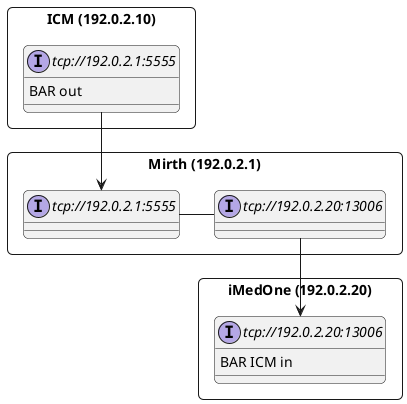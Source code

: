 @startuml

skinparam roundcorner 10

rectangle source as "ICM (192.0.2.10)" {
  interface "tcp://192.0.2.1:5555" as tx
  tx : BAR out
}

rectangle connection as "Mirth (192.0.2.1)" {
  interface "tcp://192.0.2.1:5555" as source_if
  interface "tcp://192.0.2.20:13006" as dest_if
  source_if = dest_if
}


rectangle destination as "iMedOne (192.0.2.20)" {
  interface "tcp://192.0.2.20:13006" as rx
  rx : BAR ICM in
}

tx --> source_if
dest_if --> rx

@enduml
